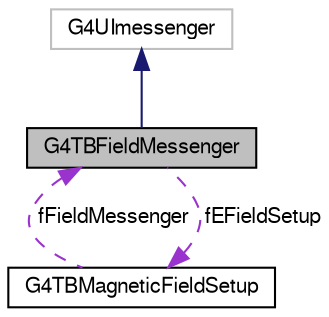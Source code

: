 digraph "G4TBFieldMessenger"
{
  bgcolor="transparent";
  edge [fontname="FreeSans",fontsize="10",labelfontname="FreeSans",labelfontsize="10"];
  node [fontname="FreeSans",fontsize="10",shape=record];
  Node1 [label="G4TBFieldMessenger",height=0.2,width=0.4,color="black", fillcolor="grey75", style="filled" fontcolor="black"];
  Node2 -> Node1 [dir="back",color="midnightblue",fontsize="10",style="solid",fontname="FreeSans"];
  Node2 [label="G4UImessenger",height=0.2,width=0.4,color="grey75"];
  Node3 -> Node1 [dir="back",color="darkorchid3",fontsize="10",style="dashed",label=" fEFieldSetup" ,fontname="FreeSans"];
  Node3 [label="G4TBMagneticFieldSetup",height=0.2,width=0.4,color="black",URL="$d4/d2e/classG4TBMagneticFieldSetup.html"];
  Node1 -> Node3 [dir="back",color="darkorchid3",fontsize="10",style="dashed",label=" fFieldMessenger" ,fontname="FreeSans"];
}
